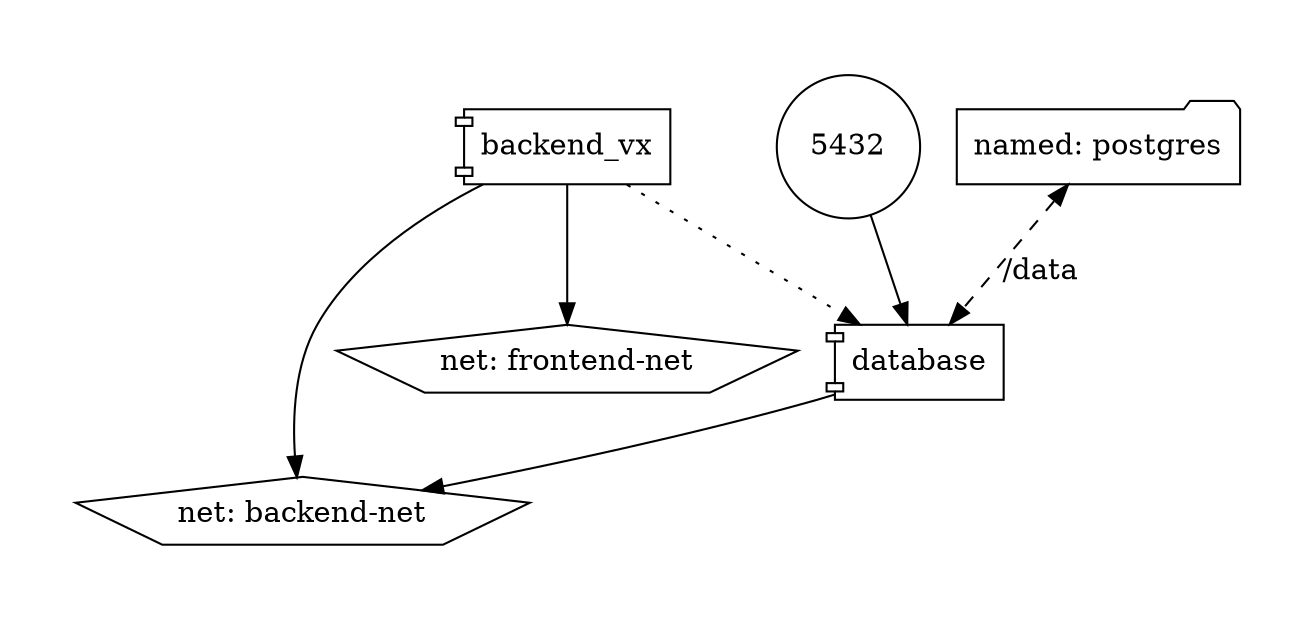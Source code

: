 digraph {
  graph [bgcolor="#ffffff" pad=0.5 ratio="fill"]
  "named: postgres" [shape="folder"]
  "net: frontend-net" [shape="pentagon"]
  "net: backend-net" [shape="pentagon"]
  "backend_vx" [shape="component"]
  "database" [shape="component"]
  5432 [shape="circle"]
  "backend_vx" -> "database" [style="dotted"]
  "backend_vx" -> "net: frontend-net"
  "backend_vx" -> "net: backend-net"
  "named: postgres" -> "database" [style="dashed" label="/data" dir="both"]
  5432 -> "database" [style="solid"]
  "database" -> "net: backend-net"
}

